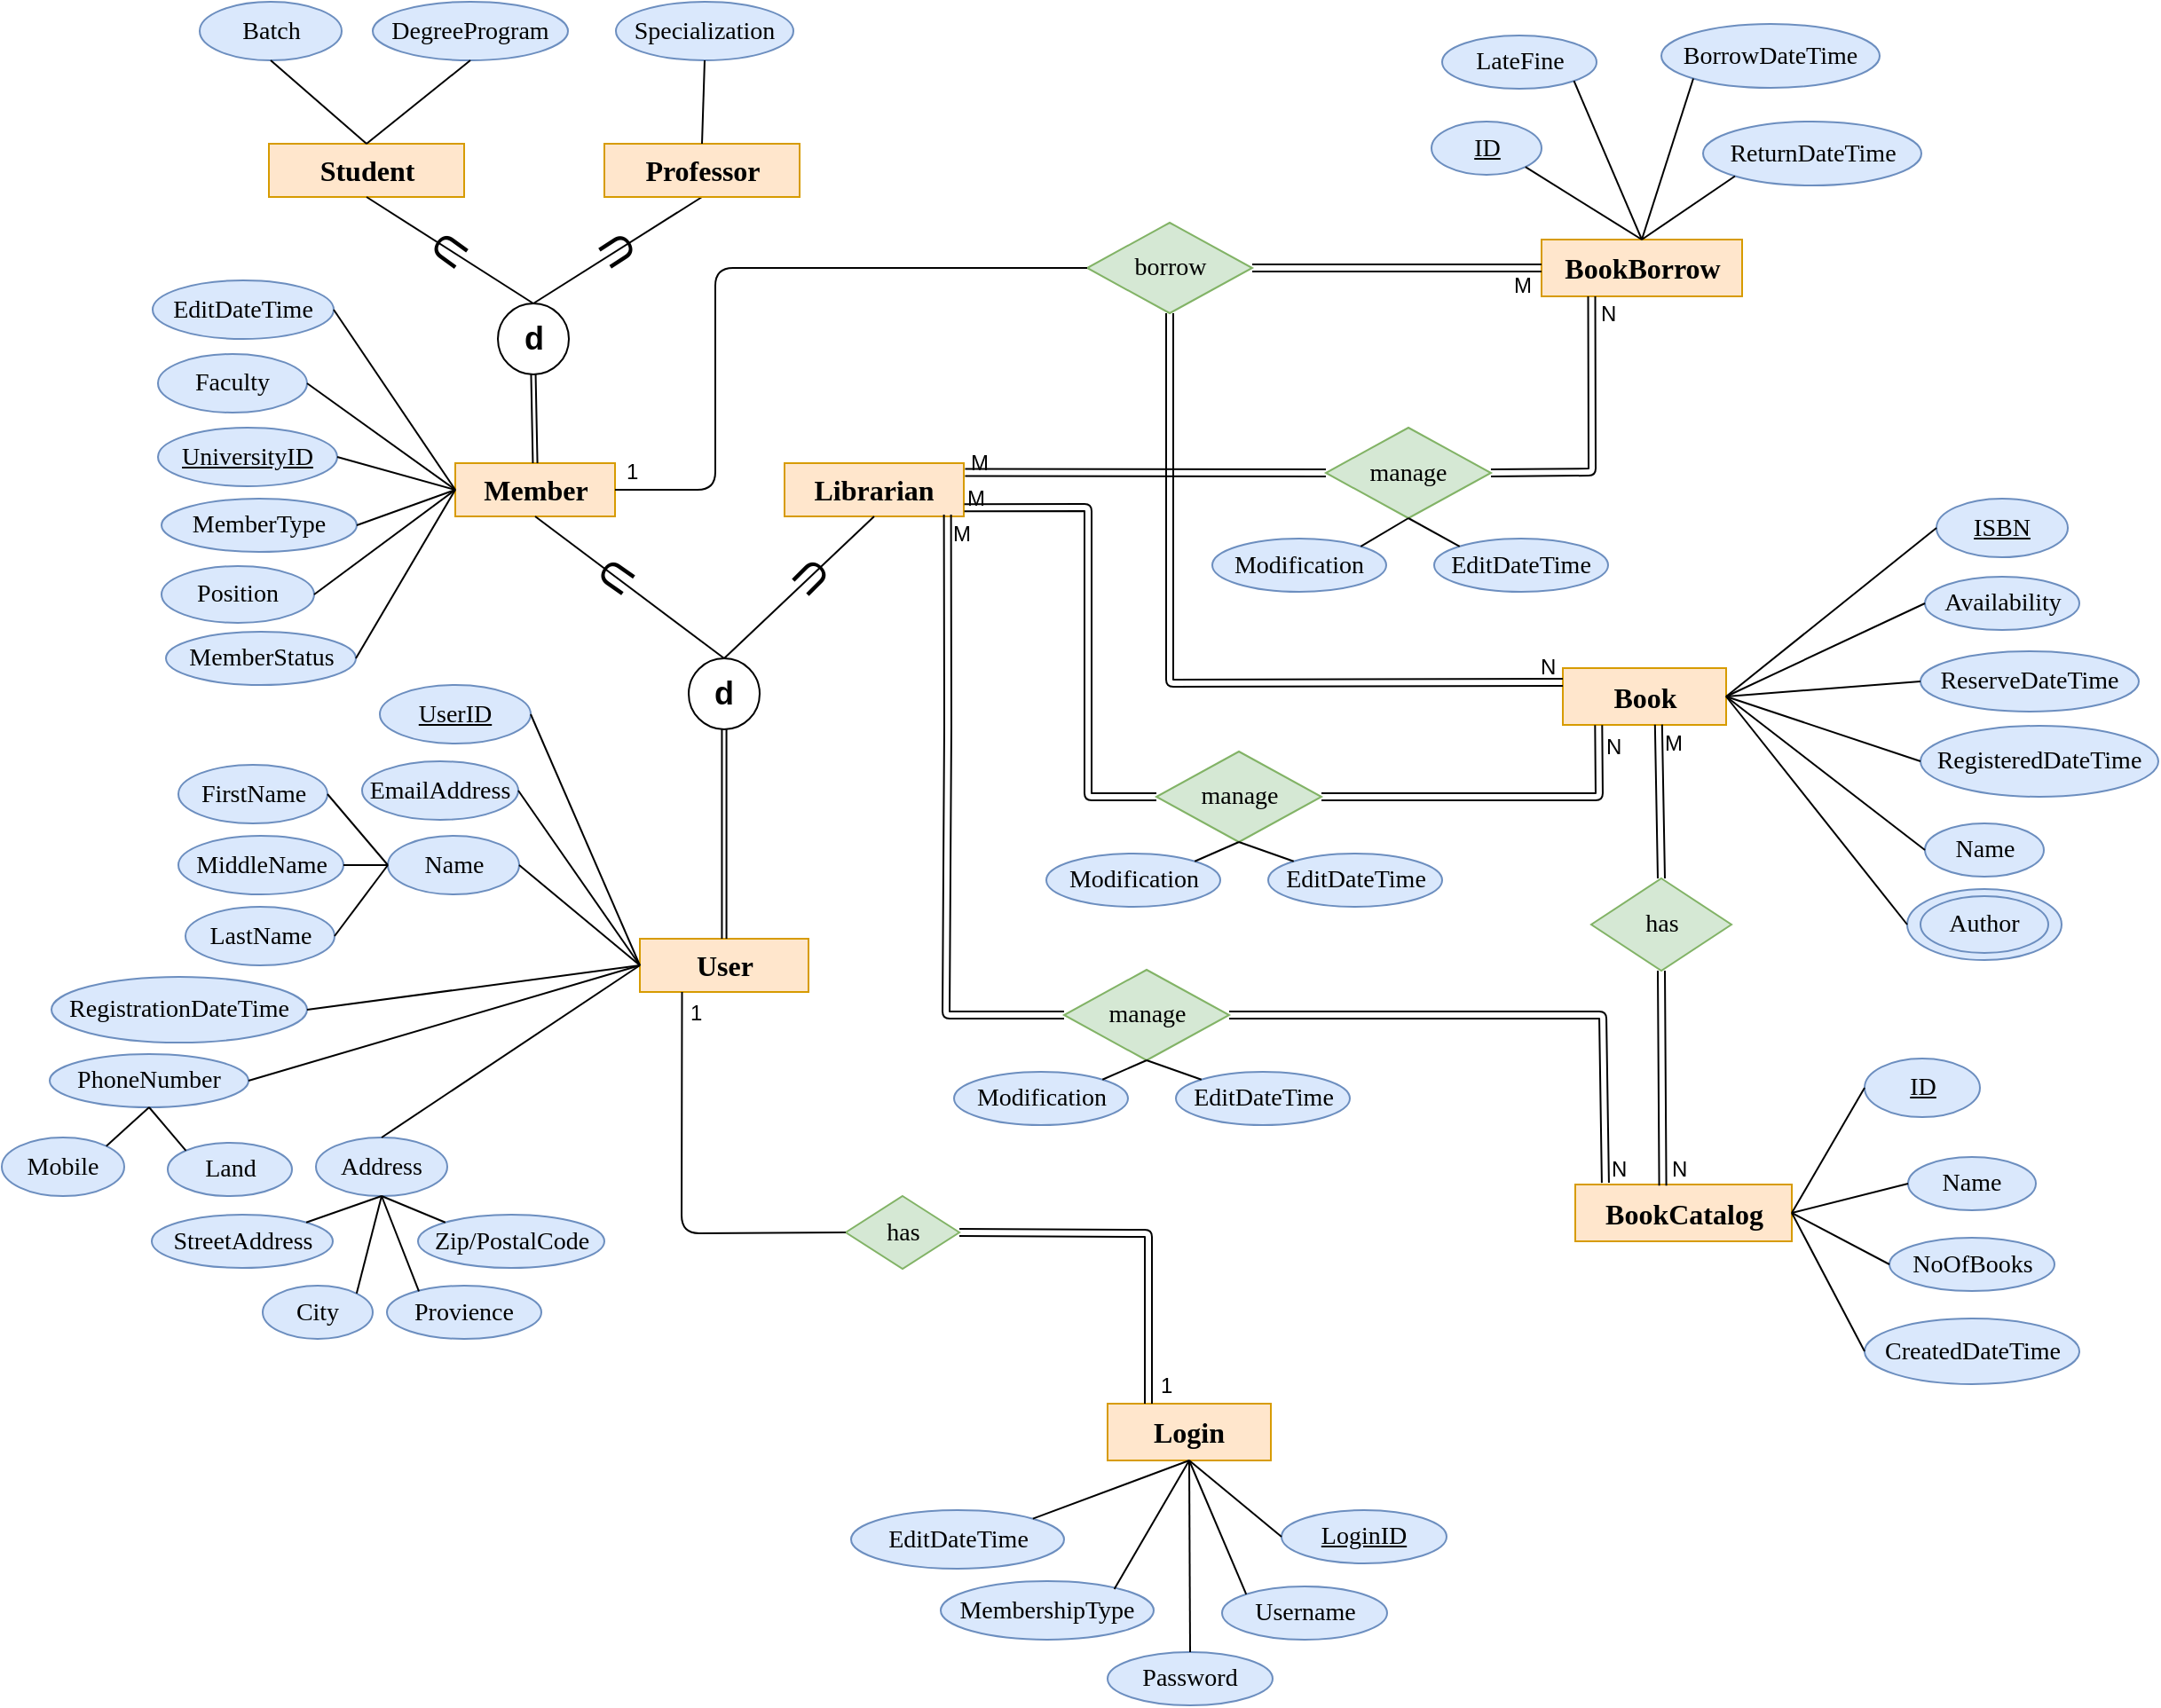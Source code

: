 <mxfile version="12.2.2" type="device" pages="1"><diagram id="SJPYlTRgL_fRr1sSaaFf" name="Page-1"><mxGraphModel dx="398" dy="2265" grid="1" gridSize="10" guides="1" tooltips="1" connect="1" arrows="1" fold="1" page="1" pageScale="1" pageWidth="1250" pageHeight="1000" math="0" shadow="0"><root><mxCell id="0"/><mxCell id="1" parent="0"/><mxCell id="K8AXqXCCNURyoByVqQwk-1" value="User" style="rounded=0;whiteSpace=wrap;html=1;fontFamily=Times New Roman;fontSize=16;fillColor=#ffe6cc;strokeColor=#d79b00;fontStyle=1" parent="1" vertex="1"><mxGeometry x="376.5" y="-1452" width="95" height="30" as="geometry"/></mxCell><mxCell id="K8AXqXCCNURyoByVqQwk-73" value="Student" style="rounded=0;whiteSpace=wrap;html=1;fontFamily=Times New Roman;fontSize=16;fillColor=#ffe6cc;strokeColor=#d79b00;fontStyle=1" parent="1" vertex="1"><mxGeometry x="167.5" y="-1900" width="110" height="30" as="geometry"/></mxCell><mxCell id="K8AXqXCCNURyoByVqQwk-75" value="&lt;b&gt;&lt;font style=&quot;font-size: 18px&quot;&gt;d&lt;/font&gt;&lt;/b&gt;" style="ellipse;whiteSpace=wrap;html=1;aspect=fixed;" parent="1" vertex="1"><mxGeometry x="404" y="-1610" width="40" height="40" as="geometry"/></mxCell><mxCell id="K8AXqXCCNURyoByVqQwk-76" value="" style="shape=link;html=1;exitX=0.5;exitY=0;exitDx=0;exitDy=0;entryX=0.5;entryY=1;entryDx=0;entryDy=0;width=2.558;" parent="1" source="K8AXqXCCNURyoByVqQwk-1" target="K8AXqXCCNURyoByVqQwk-75" edge="1"><mxGeometry width="50" height="50" relative="1" as="geometry"><mxPoint x="414.5" y="-1497.5" as="sourcePoint"/><mxPoint x="675.5" y="-1659.5" as="targetPoint"/></mxGeometry></mxCell><mxCell id="K8AXqXCCNURyoByVqQwk-77" value="" style="endArrow=none;html=1;exitX=0.5;exitY=0;exitDx=0;exitDy=0;entryX=0.5;entryY=1;entryDx=0;entryDy=0;" parent="1" source="9V0ZGTmHOOBLSpqEcaeH-15" target="9V0ZGTmHOOBLSpqEcaeH-3" edge="1"><mxGeometry width="50" height="50" relative="1" as="geometry"><mxPoint x="555.5" y="-1609.5" as="sourcePoint"/><mxPoint x="504.5" y="-1682.5" as="targetPoint"/></mxGeometry></mxCell><mxCell id="K8AXqXCCNURyoByVqQwk-78" value="" style="endArrow=none;html=1;exitX=0.5;exitY=0;exitDx=0;exitDy=0;entryX=0.5;entryY=1;entryDx=0;entryDy=0;" parent="1" source="9V0ZGTmHOOBLSpqEcaeH-15" target="K8AXqXCCNURyoByVqQwk-73" edge="1"><mxGeometry width="50" height="50" relative="1" as="geometry"><mxPoint x="395.5" y="-1619.5" as="sourcePoint"/><mxPoint x="445.5" y="-1669.5" as="targetPoint"/></mxGeometry></mxCell><mxCell id="K8AXqXCCNURyoByVqQwk-79" value="&lt;font style=&quot;font-size: 24px&quot;&gt;U&lt;/font&gt;" style="text;html=1;strokeColor=none;fillColor=none;align=center;verticalAlign=middle;whiteSpace=wrap;rounded=0;rotation=-123;" parent="1" vertex="1"><mxGeometry x="344" y="-1850" width="40" height="20" as="geometry"/></mxCell><mxCell id="9V0ZGTmHOOBLSpqEcaeH-3" value="Professor" style="rounded=0;whiteSpace=wrap;html=1;fontFamily=Times New Roman;fontSize=16;fillColor=#ffe6cc;strokeColor=#d79b00;fontStyle=1" parent="1" vertex="1"><mxGeometry x="356.5" y="-1900" width="110" height="30" as="geometry"/></mxCell><mxCell id="9V0ZGTmHOOBLSpqEcaeH-4" value="Librarian" style="rounded=0;whiteSpace=wrap;html=1;fontFamily=Times New Roman;fontSize=16;fillColor=#ffe6cc;strokeColor=#d79b00;fontStyle=1" parent="1" vertex="1"><mxGeometry x="458" y="-1720" width="101" height="30" as="geometry"/></mxCell><mxCell id="9V0ZGTmHOOBLSpqEcaeH-7" value="" style="endArrow=none;html=1;entryX=0.5;entryY=1;entryDx=0;entryDy=0;exitX=0.5;exitY=0;exitDx=0;exitDy=0;" parent="1" source="K8AXqXCCNURyoByVqQwk-75" target="9V0ZGTmHOOBLSpqEcaeH-4" edge="1"><mxGeometry width="50" height="50" relative="1" as="geometry"><mxPoint x="439" y="-1610" as="sourcePoint"/><mxPoint x="434.0" y="-1690" as="targetPoint"/></mxGeometry></mxCell><mxCell id="9V0ZGTmHOOBLSpqEcaeH-8" value="&lt;font style=&quot;font-size: 24px&quot;&gt;U&lt;/font&gt;" style="text;html=1;strokeColor=none;fillColor=none;align=center;verticalAlign=middle;whiteSpace=wrap;rounded=0;rotation=-135;direction=south;" parent="1" vertex="1"><mxGeometry x="463" y="-1676" width="20" height="40" as="geometry"/></mxCell><mxCell id="9V0ZGTmHOOBLSpqEcaeH-9" value="Batch" style="ellipse;whiteSpace=wrap;html=1;fontFamily=Times New Roman;fontSize=14;fillColor=#dae8fc;strokeColor=#6c8ebf;" parent="1" vertex="1"><mxGeometry x="128.5" y="-1980" width="80" height="33" as="geometry"/></mxCell><mxCell id="9V0ZGTmHOOBLSpqEcaeH-10" value="DegreeProgram" style="ellipse;whiteSpace=wrap;html=1;fontFamily=Times New Roman;fontSize=14;fillColor=#dae8fc;strokeColor=#6c8ebf;" parent="1" vertex="1"><mxGeometry x="226" y="-1980" width="110" height="33" as="geometry"/></mxCell><mxCell id="9V0ZGTmHOOBLSpqEcaeH-11" value="Specialization" style="ellipse;whiteSpace=wrap;html=1;fontFamily=Times New Roman;fontSize=14;fillColor=#dae8fc;strokeColor=#6c8ebf;" parent="1" vertex="1"><mxGeometry x="363" y="-1980" width="100" height="33" as="geometry"/></mxCell><mxCell id="9V0ZGTmHOOBLSpqEcaeH-12" value="Member" style="rounded=0;whiteSpace=wrap;html=1;fontFamily=Times New Roman;fontSize=16;fillColor=#ffe6cc;strokeColor=#d79b00;fontStyle=1" parent="1" vertex="1"><mxGeometry x="272.5" y="-1720" width="90" height="30" as="geometry"/></mxCell><mxCell id="9V0ZGTmHOOBLSpqEcaeH-13" value="" style="endArrow=none;html=1;exitX=0.5;exitY=0;exitDx=0;exitDy=0;entryX=0.5;entryY=1;entryDx=0;entryDy=0;" parent="1" source="K8AXqXCCNURyoByVqQwk-75" target="9V0ZGTmHOOBLSpqEcaeH-12" edge="1"><mxGeometry width="50" height="50" relative="1" as="geometry"><mxPoint x="199.5" y="-1650" as="sourcePoint"/><mxPoint x="434" y="-1690" as="targetPoint"/></mxGeometry></mxCell><mxCell id="K8AXqXCCNURyoByVqQwk-80" value="&lt;font style=&quot;font-size: 24px&quot;&gt;U&lt;/font&gt;" style="text;html=1;strokeColor=none;fillColor=none;align=center;verticalAlign=middle;whiteSpace=wrap;rounded=0;rotation=125;" parent="1" vertex="1"><mxGeometry x="343" y="-1666" width="40" height="20" as="geometry"/></mxCell><mxCell id="9V0ZGTmHOOBLSpqEcaeH-15" value="&lt;b&gt;&lt;font style=&quot;font-size: 18px&quot;&gt;d&lt;/font&gt;&lt;/b&gt;" style="ellipse;whiteSpace=wrap;html=1;aspect=fixed;" parent="1" vertex="1"><mxGeometry x="296.5" y="-1810" width="40" height="40" as="geometry"/></mxCell><mxCell id="9V0ZGTmHOOBLSpqEcaeH-16" value="" style="shape=link;html=1;exitX=0.5;exitY=0;exitDx=0;exitDy=0;entryX=0.5;entryY=1;entryDx=0;entryDy=0;width=2.558;" parent="1" source="9V0ZGTmHOOBLSpqEcaeH-12" target="9V0ZGTmHOOBLSpqEcaeH-15" edge="1"><mxGeometry width="50" height="50" relative="1" as="geometry"><mxPoint x="179" y="-1613.5" as="sourcePoint"/><mxPoint x="430.5" y="-1775.5" as="targetPoint"/></mxGeometry></mxCell><mxCell id="9V0ZGTmHOOBLSpqEcaeH-18" value="&lt;font style=&quot;font-size: 24px&quot;&gt;U&lt;/font&gt;" style="text;html=1;strokeColor=none;fillColor=none;align=center;verticalAlign=middle;whiteSpace=wrap;rounded=0;rotation=126;" parent="1" vertex="1"><mxGeometry x="249" y="-1850" width="40" height="20" as="geometry"/></mxCell><mxCell id="9V0ZGTmHOOBLSpqEcaeH-19" value="Faculty" style="ellipse;whiteSpace=wrap;html=1;fontFamily=Times New Roman;fontSize=14;fillColor=#dae8fc;strokeColor=#6c8ebf;" parent="1" vertex="1"><mxGeometry x="105" y="-1781.5" width="84" height="33" as="geometry"/></mxCell><mxCell id="9V0ZGTmHOOBLSpqEcaeH-20" value="" style="endArrow=none;html=1;exitX=0;exitY=0.5;exitDx=0;exitDy=0;entryX=1;entryY=0.5;entryDx=0;entryDy=0;" parent="1" source="9V0ZGTmHOOBLSpqEcaeH-12" target="9V0ZGTmHOOBLSpqEcaeH-19" edge="1"><mxGeometry width="50" height="50" relative="1" as="geometry"><mxPoint x="434" y="-1600" as="sourcePoint"/><mxPoint x="326.5" y="-1670" as="targetPoint"/></mxGeometry></mxCell><mxCell id="9V0ZGTmHOOBLSpqEcaeH-22" value="&lt;u&gt;UniversityID&lt;/u&gt;" style="ellipse;whiteSpace=wrap;html=1;fontFamily=Times New Roman;fontSize=14;fillColor=#dae8fc;strokeColor=#6c8ebf;" parent="1" vertex="1"><mxGeometry x="105" y="-1740" width="101" height="33" as="geometry"/></mxCell><mxCell id="9V0ZGTmHOOBLSpqEcaeH-23" value="" style="endArrow=none;html=1;exitX=0;exitY=0.5;exitDx=0;exitDy=0;entryX=1;entryY=0.5;entryDx=0;entryDy=0;" parent="1" source="9V0ZGTmHOOBLSpqEcaeH-12" target="9V0ZGTmHOOBLSpqEcaeH-22" edge="1"><mxGeometry width="50" height="50" relative="1" as="geometry"><mxPoint x="277.0" y="-1690" as="sourcePoint"/><mxPoint x="252.0" y="-1726.5" as="targetPoint"/></mxGeometry></mxCell><mxCell id="9V0ZGTmHOOBLSpqEcaeH-24" value="Name" style="ellipse;whiteSpace=wrap;html=1;fontFamily=Times New Roman;fontSize=14;fillColor=#dae8fc;strokeColor=#6c8ebf;" parent="1" vertex="1"><mxGeometry x="234.5" y="-1510" width="74" height="33" as="geometry"/></mxCell><mxCell id="9V0ZGTmHOOBLSpqEcaeH-25" value="FirstName" style="ellipse;whiteSpace=wrap;html=1;fontFamily=Times New Roman;fontSize=14;fillColor=#dae8fc;strokeColor=#6c8ebf;" parent="1" vertex="1"><mxGeometry x="116.5" y="-1550" width="84" height="33" as="geometry"/></mxCell><mxCell id="9V0ZGTmHOOBLSpqEcaeH-26" value="MiddleName" style="ellipse;whiteSpace=wrap;html=1;fontFamily=Times New Roman;fontSize=14;fillColor=#dae8fc;strokeColor=#6c8ebf;" parent="1" vertex="1"><mxGeometry x="116.5" y="-1510" width="93" height="33" as="geometry"/></mxCell><mxCell id="9V0ZGTmHOOBLSpqEcaeH-27" value="LastName" style="ellipse;whiteSpace=wrap;html=1;fontFamily=Times New Roman;fontSize=14;fillColor=#dae8fc;strokeColor=#6c8ebf;" parent="1" vertex="1"><mxGeometry x="120.5" y="-1470" width="84" height="33" as="geometry"/></mxCell><mxCell id="9V0ZGTmHOOBLSpqEcaeH-28" value="MemberStatus" style="ellipse;whiteSpace=wrap;html=1;fontFamily=Times New Roman;fontSize=14;fillColor=#dae8fc;strokeColor=#6c8ebf;" parent="1" vertex="1"><mxGeometry x="109.5" y="-1625" width="107" height="30" as="geometry"/></mxCell><mxCell id="9V0ZGTmHOOBLSpqEcaeH-29" value="Address" style="ellipse;whiteSpace=wrap;html=1;fontFamily=Times New Roman;fontSize=14;fillColor=#dae8fc;strokeColor=#6c8ebf;" parent="1" vertex="1"><mxGeometry x="194" y="-1340" width="74" height="33" as="geometry"/></mxCell><mxCell id="9V0ZGTmHOOBLSpqEcaeH-32" value="StreetAddress" style="ellipse;whiteSpace=wrap;html=1;fontFamily=Times New Roman;fontSize=14;fillColor=#dae8fc;strokeColor=#6c8ebf;" parent="1" vertex="1"><mxGeometry x="101.5" y="-1296.5" width="102" height="30" as="geometry"/></mxCell><mxCell id="9V0ZGTmHOOBLSpqEcaeH-33" value="City" style="ellipse;whiteSpace=wrap;html=1;fontFamily=Times New Roman;fontSize=14;fillColor=#dae8fc;strokeColor=#6c8ebf;" parent="1" vertex="1"><mxGeometry x="164" y="-1256.5" width="62" height="30" as="geometry"/></mxCell><mxCell id="9V0ZGTmHOOBLSpqEcaeH-34" value="Provience" style="ellipse;whiteSpace=wrap;html=1;fontFamily=Times New Roman;fontSize=14;fillColor=#dae8fc;strokeColor=#6c8ebf;" parent="1" vertex="1"><mxGeometry x="234" y="-1256.5" width="87" height="30" as="geometry"/></mxCell><mxCell id="9V0ZGTmHOOBLSpqEcaeH-35" value="Zip/PostalCode" style="ellipse;whiteSpace=wrap;html=1;fontFamily=Times New Roman;fontSize=14;fillColor=#dae8fc;strokeColor=#6c8ebf;" parent="1" vertex="1"><mxGeometry x="251.5" y="-1296.5" width="105" height="30" as="geometry"/></mxCell><mxCell id="9V0ZGTmHOOBLSpqEcaeH-36" value="" style="endArrow=none;html=1;exitX=0.207;exitY=0.108;exitDx=0;exitDy=0;entryX=0.5;entryY=1;entryDx=0;entryDy=0;exitPerimeter=0;" parent="1" source="9V0ZGTmHOOBLSpqEcaeH-34" target="9V0ZGTmHOOBLSpqEcaeH-29" edge="1"><mxGeometry width="50" height="50" relative="1" as="geometry"><mxPoint x="199" y="-1516.5" as="sourcePoint"/><mxPoint x="91.5" y="-1586.5" as="targetPoint"/></mxGeometry></mxCell><mxCell id="9V0ZGTmHOOBLSpqEcaeH-37" value="" style="endArrow=none;html=1;exitX=0;exitY=0;exitDx=0;exitDy=0;entryX=0.5;entryY=1;entryDx=0;entryDy=0;" parent="1" source="9V0ZGTmHOOBLSpqEcaeH-35" target="9V0ZGTmHOOBLSpqEcaeH-29" edge="1"><mxGeometry width="50" height="50" relative="1" as="geometry"><mxPoint x="267.009" y="-1233.26" as="sourcePoint"/><mxPoint x="241" y="-1297.0" as="targetPoint"/></mxGeometry></mxCell><mxCell id="9V0ZGTmHOOBLSpqEcaeH-38" value="" style="endArrow=none;html=1;exitX=1;exitY=0;exitDx=0;exitDy=0;entryX=0.5;entryY=1;entryDx=0;entryDy=0;" parent="1" source="9V0ZGTmHOOBLSpqEcaeH-33" target="9V0ZGTmHOOBLSpqEcaeH-29" edge="1"><mxGeometry width="50" height="50" relative="1" as="geometry"><mxPoint x="292.761" y="-1271.928" as="sourcePoint"/><mxPoint x="241" y="-1297.0" as="targetPoint"/></mxGeometry></mxCell><mxCell id="9V0ZGTmHOOBLSpqEcaeH-39" value="" style="endArrow=none;html=1;exitX=1;exitY=0;exitDx=0;exitDy=0;entryX=0.5;entryY=1;entryDx=0;entryDy=0;" parent="1" source="9V0ZGTmHOOBLSpqEcaeH-32" target="9V0ZGTmHOOBLSpqEcaeH-29" edge="1"><mxGeometry width="50" height="50" relative="1" as="geometry"><mxPoint x="227.07" y="-1232.034" as="sourcePoint"/><mxPoint x="241" y="-1297.0" as="targetPoint"/></mxGeometry></mxCell><mxCell id="9V0ZGTmHOOBLSpqEcaeH-40" value="" style="endArrow=none;html=1;exitX=1;exitY=0.5;exitDx=0;exitDy=0;entryX=0;entryY=0.5;entryDx=0;entryDy=0;" parent="1" source="9V0ZGTmHOOBLSpqEcaeH-25" target="9V0ZGTmHOOBLSpqEcaeH-24" edge="1"><mxGeometry width="50" height="50" relative="1" as="geometry"><mxPoint x="388.46" y="-1375.488" as="sourcePoint"/><mxPoint x="436" y="-1400.5" as="targetPoint"/></mxGeometry></mxCell><mxCell id="9V0ZGTmHOOBLSpqEcaeH-41" value="" style="endArrow=none;html=1;exitX=1;exitY=0.5;exitDx=0;exitDy=0;entryX=0;entryY=0.5;entryDx=0;entryDy=0;" parent="1" source="9V0ZGTmHOOBLSpqEcaeH-26" target="9V0ZGTmHOOBLSpqEcaeH-24" edge="1"><mxGeometry width="50" height="50" relative="1" as="geometry"><mxPoint x="210.5" y="-1536.5" as="sourcePoint"/><mxPoint x="245.0" y="-1513.5" as="targetPoint"/></mxGeometry></mxCell><mxCell id="9V0ZGTmHOOBLSpqEcaeH-42" value="" style="endArrow=none;html=1;exitX=1;exitY=0.5;exitDx=0;exitDy=0;entryX=0;entryY=0.5;entryDx=0;entryDy=0;" parent="1" source="9V0ZGTmHOOBLSpqEcaeH-27" target="9V0ZGTmHOOBLSpqEcaeH-24" edge="1"><mxGeometry width="50" height="50" relative="1" as="geometry"><mxPoint x="219.5" y="-1483.5" as="sourcePoint"/><mxPoint x="245.0" y="-1513.5" as="targetPoint"/></mxGeometry></mxCell><mxCell id="9V0ZGTmHOOBLSpqEcaeH-43" value="EmailAddress" style="ellipse;whiteSpace=wrap;html=1;fontFamily=Times New Roman;fontSize=14;fillColor=#dae8fc;strokeColor=#6c8ebf;" parent="1" vertex="1"><mxGeometry x="220" y="-1552" width="88" height="33" as="geometry"/></mxCell><mxCell id="9V0ZGTmHOOBLSpqEcaeH-44" value="EditDateTime" style="ellipse;whiteSpace=wrap;html=1;fontFamily=Times New Roman;fontSize=14;fillColor=#dae8fc;strokeColor=#6c8ebf;" parent="1" vertex="1"><mxGeometry x="102" y="-1823" width="102" height="33" as="geometry"/></mxCell><mxCell id="9V0ZGTmHOOBLSpqEcaeH-45" value="MemberType" style="ellipse;whiteSpace=wrap;html=1;fontFamily=Times New Roman;fontSize=14;fillColor=#dae8fc;strokeColor=#6c8ebf;" parent="1" vertex="1"><mxGeometry x="107" y="-1700" width="110" height="30" as="geometry"/></mxCell><mxCell id="9V0ZGTmHOOBLSpqEcaeH-46" value="PhoneNumber" style="ellipse;whiteSpace=wrap;html=1;fontFamily=Times New Roman;fontSize=14;fillColor=#dae8fc;strokeColor=#6c8ebf;" parent="1" vertex="1"><mxGeometry x="44" y="-1387" width="112" height="30" as="geometry"/></mxCell><mxCell id="9V0ZGTmHOOBLSpqEcaeH-47" value="Mobile" style="ellipse;whiteSpace=wrap;html=1;fontFamily=Times New Roman;fontSize=14;fillColor=#dae8fc;strokeColor=#6c8ebf;" parent="1" vertex="1"><mxGeometry x="17" y="-1340" width="69" height="33" as="geometry"/></mxCell><mxCell id="9V0ZGTmHOOBLSpqEcaeH-48" value="Land" style="ellipse;whiteSpace=wrap;html=1;fontFamily=Times New Roman;fontSize=14;fillColor=#dae8fc;strokeColor=#6c8ebf;" parent="1" vertex="1"><mxGeometry x="110.5" y="-1337" width="70" height="30" as="geometry"/></mxCell><mxCell id="9V0ZGTmHOOBLSpqEcaeH-49" value="" style="endArrow=none;html=1;exitX=1;exitY=0;exitDx=0;exitDy=0;entryX=0.5;entryY=1;entryDx=0;entryDy=0;" parent="1" source="9V0ZGTmHOOBLSpqEcaeH-47" target="9V0ZGTmHOOBLSpqEcaeH-46" edge="1"><mxGeometry width="50" height="50" relative="1" as="geometry"><mxPoint x="127.5" y="-1570.5" as="sourcePoint"/><mxPoint x="161.5" y="-1530.5" as="targetPoint"/></mxGeometry></mxCell><mxCell id="9V0ZGTmHOOBLSpqEcaeH-50" value="" style="endArrow=none;html=1;exitX=0;exitY=0;exitDx=0;exitDy=0;entryX=0.5;entryY=1;entryDx=0;entryDy=0;" parent="1" source="9V0ZGTmHOOBLSpqEcaeH-48" target="9V0ZGTmHOOBLSpqEcaeH-46" edge="1"><mxGeometry width="50" height="50" relative="1" as="geometry"><mxPoint x="85.517" y="-1315.007" as="sourcePoint"/><mxPoint x="110.0" y="-1347" as="targetPoint"/></mxGeometry></mxCell><mxCell id="9V0ZGTmHOOBLSpqEcaeH-51" value="RegistrationDateTime" style="ellipse;whiteSpace=wrap;html=1;fontFamily=Times New Roman;fontSize=14;fillColor=#dae8fc;strokeColor=#6c8ebf;" parent="1" vertex="1"><mxGeometry x="45" y="-1430.5" width="144" height="37" as="geometry"/></mxCell><mxCell id="9V0ZGTmHOOBLSpqEcaeH-52" value="Position" style="ellipse;whiteSpace=wrap;html=1;fontFamily=Times New Roman;fontSize=14;fillColor=#dae8fc;strokeColor=#6c8ebf;" parent="1" vertex="1"><mxGeometry x="107" y="-1662" width="86" height="32" as="geometry"/></mxCell><mxCell id="9V0ZGTmHOOBLSpqEcaeH-55" value="&lt;u&gt;UserID&lt;/u&gt;" style="ellipse;whiteSpace=wrap;html=1;fontFamily=Times New Roman;fontSize=14;fillColor=#dae8fc;strokeColor=#6c8ebf;" parent="1" vertex="1"><mxGeometry x="230" y="-1595" width="85" height="33" as="geometry"/></mxCell><mxCell id="9V0ZGTmHOOBLSpqEcaeH-56" value="" style="endArrow=none;html=1;exitX=0;exitY=0.5;exitDx=0;exitDy=0;entryX=1;entryY=0.5;entryDx=0;entryDy=0;" parent="1" source="K8AXqXCCNURyoByVqQwk-1" target="9V0ZGTmHOOBLSpqEcaeH-55" edge="1"><mxGeometry width="50" height="50" relative="1" as="geometry"><mxPoint x="277.0" y="-1690" as="sourcePoint"/><mxPoint x="259.0" y="-1660.0" as="targetPoint"/></mxGeometry></mxCell><mxCell id="9V0ZGTmHOOBLSpqEcaeH-57" value="" style="endArrow=none;html=1;entryX=1;entryY=0.5;entryDx=0;entryDy=0;exitX=0;exitY=0.5;exitDx=0;exitDy=0;" parent="1" source="9V0ZGTmHOOBLSpqEcaeH-12" target="9V0ZGTmHOOBLSpqEcaeH-44" edge="1"><mxGeometry width="50" height="50" relative="1" as="geometry"><mxPoint x="259" y="-1690" as="sourcePoint"/><mxPoint x="199.0" y="-1755.0" as="targetPoint"/></mxGeometry></mxCell><mxCell id="9V0ZGTmHOOBLSpqEcaeH-58" value="" style="endArrow=none;html=1;entryX=1;entryY=0.5;entryDx=0;entryDy=0;exitX=0;exitY=0.5;exitDx=0;exitDy=0;" parent="1" source="9V0ZGTmHOOBLSpqEcaeH-12" target="9V0ZGTmHOOBLSpqEcaeH-45" edge="1"><mxGeometry width="50" height="50" relative="1" as="geometry"><mxPoint x="277.0" y="-1690" as="sourcePoint"/><mxPoint x="214.0" y="-1796.5" as="targetPoint"/></mxGeometry></mxCell><mxCell id="9V0ZGTmHOOBLSpqEcaeH-59" value="" style="endArrow=none;html=1;entryX=1;entryY=0.5;entryDx=0;entryDy=0;exitX=0;exitY=0.5;exitDx=0;exitDy=0;" parent="1" source="9V0ZGTmHOOBLSpqEcaeH-12" target="9V0ZGTmHOOBLSpqEcaeH-52" edge="1"><mxGeometry width="50" height="50" relative="1" as="geometry"><mxPoint x="277.0" y="-1690" as="sourcePoint"/><mxPoint x="227.0" y="-1675" as="targetPoint"/></mxGeometry></mxCell><mxCell id="9V0ZGTmHOOBLSpqEcaeH-60" value="" style="endArrow=none;html=1;entryX=1;entryY=0.5;entryDx=0;entryDy=0;exitX=0;exitY=0.5;exitDx=0;exitDy=0;" parent="1" source="9V0ZGTmHOOBLSpqEcaeH-12" target="9V0ZGTmHOOBLSpqEcaeH-28" edge="1"><mxGeometry width="50" height="50" relative="1" as="geometry"><mxPoint x="277.0" y="-1690" as="sourcePoint"/><mxPoint x="203.0" y="-1636.0" as="targetPoint"/></mxGeometry></mxCell><mxCell id="9V0ZGTmHOOBLSpqEcaeH-61" value="" style="endArrow=none;html=1;exitX=0;exitY=0.5;exitDx=0;exitDy=0;entryX=1;entryY=0.5;entryDx=0;entryDy=0;" parent="1" source="K8AXqXCCNURyoByVqQwk-1" target="9V0ZGTmHOOBLSpqEcaeH-43" edge="1"><mxGeometry width="50" height="50" relative="1" as="geometry"><mxPoint x="384" y="-1420.5" as="sourcePoint"/><mxPoint x="325.0" y="-1568.5" as="targetPoint"/><Array as="points"/></mxGeometry></mxCell><mxCell id="9V0ZGTmHOOBLSpqEcaeH-62" value="" style="endArrow=none;html=1;entryX=1;entryY=0.5;entryDx=0;entryDy=0;exitX=0;exitY=0.5;exitDx=0;exitDy=0;" parent="1" source="K8AXqXCCNURyoByVqQwk-1" target="9V0ZGTmHOOBLSpqEcaeH-24" edge="1"><mxGeometry width="50" height="50" relative="1" as="geometry"><mxPoint x="339" y="-1410" as="sourcePoint"/><mxPoint x="335.0" y="-1558.5" as="targetPoint"/></mxGeometry></mxCell><mxCell id="9V0ZGTmHOOBLSpqEcaeH-63" value="" style="endArrow=none;html=1;entryX=1;entryY=0.5;entryDx=0;entryDy=0;exitX=0;exitY=0.5;exitDx=0;exitDy=0;" parent="1" source="K8AXqXCCNURyoByVqQwk-1" target="9V0ZGTmHOOBLSpqEcaeH-46" edge="1"><mxGeometry width="50" height="50" relative="1" as="geometry"><mxPoint x="374" y="-1410.5" as="sourcePoint"/><mxPoint x="318.5" y="-1463.5" as="targetPoint"/></mxGeometry></mxCell><mxCell id="9V0ZGTmHOOBLSpqEcaeH-64" value="" style="endArrow=none;html=1;entryX=0.5;entryY=0;entryDx=0;entryDy=0;exitX=0;exitY=0.5;exitDx=0;exitDy=0;" parent="1" source="K8AXqXCCNURyoByVqQwk-1" target="9V0ZGTmHOOBLSpqEcaeH-29" edge="1"><mxGeometry width="50" height="50" relative="1" as="geometry"><mxPoint x="374" y="-1410.5" as="sourcePoint"/><mxPoint x="149.5" y="-1385.5" as="targetPoint"/></mxGeometry></mxCell><mxCell id="9V0ZGTmHOOBLSpqEcaeH-65" value="" style="endArrow=none;html=1;entryX=1;entryY=0.5;entryDx=0;entryDy=0;exitX=0;exitY=0.5;exitDx=0;exitDy=0;" parent="1" source="K8AXqXCCNURyoByVqQwk-1" target="9V0ZGTmHOOBLSpqEcaeH-51" edge="1"><mxGeometry width="50" height="50" relative="1" as="geometry"><mxPoint x="384" y="-1420.5" as="sourcePoint"/><mxPoint x="166.0" y="-1362" as="targetPoint"/></mxGeometry></mxCell><mxCell id="9V0ZGTmHOOBLSpqEcaeH-66" value="" style="endArrow=none;html=1;exitX=0.5;exitY=0;exitDx=0;exitDy=0;entryX=0.5;entryY=1;entryDx=0;entryDy=0;" parent="1" source="K8AXqXCCNURyoByVqQwk-73" target="9V0ZGTmHOOBLSpqEcaeH-10" edge="1"><mxGeometry width="50" height="50" relative="1" as="geometry"><mxPoint x="326.5" y="-1800" as="sourcePoint"/><mxPoint x="233.5" y="-1860" as="targetPoint"/></mxGeometry></mxCell><mxCell id="9V0ZGTmHOOBLSpqEcaeH-67" value="" style="endArrow=none;html=1;exitX=0.5;exitY=0;exitDx=0;exitDy=0;entryX=0.5;entryY=1;entryDx=0;entryDy=0;" parent="1" source="K8AXqXCCNURyoByVqQwk-73" target="9V0ZGTmHOOBLSpqEcaeH-9" edge="1"><mxGeometry width="50" height="50" relative="1" as="geometry"><mxPoint x="233.5" y="-1900" as="sourcePoint"/><mxPoint x="291" y="-1937" as="targetPoint"/></mxGeometry></mxCell><mxCell id="9V0ZGTmHOOBLSpqEcaeH-68" value="" style="endArrow=none;html=1;exitX=0.5;exitY=0;exitDx=0;exitDy=0;entryX=0.5;entryY=1;entryDx=0;entryDy=0;" parent="1" source="9V0ZGTmHOOBLSpqEcaeH-3" target="9V0ZGTmHOOBLSpqEcaeH-11" edge="1"><mxGeometry width="50" height="50" relative="1" as="geometry"><mxPoint x="233.5" y="-1900" as="sourcePoint"/><mxPoint x="178.5" y="-1937" as="targetPoint"/></mxGeometry></mxCell><mxCell id="9V0ZGTmHOOBLSpqEcaeH-70" value="Book" style="rounded=0;whiteSpace=wrap;html=1;fontFamily=Times New Roman;fontSize=16;fillColor=#ffe6cc;strokeColor=#d79b00;fontStyle=1" parent="1" vertex="1"><mxGeometry x="896.5" y="-1604.5" width="92" height="32" as="geometry"/></mxCell><mxCell id="9V0ZGTmHOOBLSpqEcaeH-71" value="&lt;u&gt;ISBN&lt;/u&gt;" style="ellipse;whiteSpace=wrap;html=1;fontFamily=Times New Roman;fontSize=14;fillColor=#dae8fc;strokeColor=#6c8ebf;" parent="1" vertex="1"><mxGeometry x="1107" y="-1700" width="74" height="33" as="geometry"/></mxCell><mxCell id="9V0ZGTmHOOBLSpqEcaeH-73" value="Login" style="rounded=0;whiteSpace=wrap;html=1;fontFamily=Times New Roman;fontSize=16;fillColor=#ffe6cc;strokeColor=#d79b00;fontStyle=1" parent="1" vertex="1"><mxGeometry x="640" y="-1190" width="92" height="32" as="geometry"/></mxCell><mxCell id="9V0ZGTmHOOBLSpqEcaeH-74" value="Name" style="ellipse;whiteSpace=wrap;html=1;fontFamily=Times New Roman;fontSize=14;fillColor=#dae8fc;strokeColor=#6c8ebf;" parent="1" vertex="1"><mxGeometry x="1100.5" y="-1517" width="67" height="30" as="geometry"/></mxCell><mxCell id="9V0ZGTmHOOBLSpqEcaeH-75" value="ReserveDateTime" style="ellipse;whiteSpace=wrap;html=1;fontFamily=Times New Roman;fontSize=14;fillColor=#dae8fc;strokeColor=#6c8ebf;" parent="1" vertex="1"><mxGeometry x="1098" y="-1614" width="123" height="34" as="geometry"/></mxCell><mxCell id="9V0ZGTmHOOBLSpqEcaeH-76" value="Availability" style="ellipse;whiteSpace=wrap;html=1;fontFamily=Times New Roman;fontSize=14;fillColor=#dae8fc;strokeColor=#6c8ebf;" parent="1" vertex="1"><mxGeometry x="1100.5" y="-1656" width="87" height="30" as="geometry"/></mxCell><mxCell id="9V0ZGTmHOOBLSpqEcaeH-77" value="RegisteredDateTime" style="ellipse;whiteSpace=wrap;html=1;fontFamily=Times New Roman;fontSize=14;fillColor=#dae8fc;strokeColor=#6c8ebf;" parent="1" vertex="1"><mxGeometry x="1098" y="-1572" width="134" height="40" as="geometry"/></mxCell><mxCell id="9V0ZGTmHOOBLSpqEcaeH-78" value="" style="ellipse;whiteSpace=wrap;html=1;fontFamily=Times New Roman;fontSize=14;fillColor=#dae8fc;strokeColor=#6c8ebf;" parent="1" vertex="1"><mxGeometry x="1090.5" y="-1480" width="87" height="40" as="geometry"/></mxCell><mxCell id="9V0ZGTmHOOBLSpqEcaeH-79" value="Author" style="ellipse;whiteSpace=wrap;html=1;fontFamily=Times New Roman;fontSize=14;fillColor=#dae8fc;strokeColor=#6c8ebf;" parent="1" vertex="1"><mxGeometry x="1098" y="-1476" width="72" height="32" as="geometry"/></mxCell><mxCell id="9V0ZGTmHOOBLSpqEcaeH-81" value="" style="endArrow=none;html=1;exitX=1;exitY=0.5;exitDx=0;exitDy=0;entryX=0;entryY=0.5;entryDx=0;entryDy=0;" parent="1" source="9V0ZGTmHOOBLSpqEcaeH-70" target="9V0ZGTmHOOBLSpqEcaeH-75" edge="1"><mxGeometry width="50" height="50" relative="1" as="geometry"><mxPoint x="836" y="-1528" as="sourcePoint"/><mxPoint x="774.5" y="-1669.5" as="targetPoint"/></mxGeometry></mxCell><mxCell id="9V0ZGTmHOOBLSpqEcaeH-82" value="" style="endArrow=none;html=1;exitX=1;exitY=0.5;exitDx=0;exitDy=0;entryX=0;entryY=0.5;entryDx=0;entryDy=0;" parent="1" source="9V0ZGTmHOOBLSpqEcaeH-70" target="9V0ZGTmHOOBLSpqEcaeH-77" edge="1"><mxGeometry width="50" height="50" relative="1" as="geometry"><mxPoint x="952.5" y="-1594.5" as="sourcePoint"/><mxPoint x="900" y="-1720.5" as="targetPoint"/></mxGeometry></mxCell><mxCell id="9V0ZGTmHOOBLSpqEcaeH-84" value="" style="endArrow=none;html=1;exitX=1;exitY=0.5;exitDx=0;exitDy=0;entryX=0;entryY=0.5;entryDx=0;entryDy=0;" parent="1" source="9V0ZGTmHOOBLSpqEcaeH-70" target="9V0ZGTmHOOBLSpqEcaeH-74" edge="1"><mxGeometry width="50" height="50" relative="1" as="geometry"><mxPoint x="952.5" y="-1594.5" as="sourcePoint"/><mxPoint x="1033.5" y="-1717.5" as="targetPoint"/></mxGeometry></mxCell><mxCell id="9V0ZGTmHOOBLSpqEcaeH-85" value="" style="endArrow=none;html=1;exitX=1;exitY=0.5;exitDx=0;exitDy=0;entryX=0;entryY=0.5;entryDx=0;entryDy=0;" parent="1" source="9V0ZGTmHOOBLSpqEcaeH-70" target="9V0ZGTmHOOBLSpqEcaeH-78" edge="1"><mxGeometry width="50" height="50" relative="1" as="geometry"><mxPoint x="952.5" y="-1594.5" as="sourcePoint"/><mxPoint x="1052.039" y="-1676.517" as="targetPoint"/></mxGeometry></mxCell><mxCell id="9V0ZGTmHOOBLSpqEcaeH-86" value="" style="endArrow=none;html=1;exitX=1;exitY=0.5;exitDx=0;exitDy=0;entryX=0;entryY=0.5;entryDx=0;entryDy=0;" parent="1" source="9V0ZGTmHOOBLSpqEcaeH-70" target="9V0ZGTmHOOBLSpqEcaeH-71" edge="1"><mxGeometry width="50" height="50" relative="1" as="geometry"><mxPoint x="952.5" y="-1594.5" as="sourcePoint"/><mxPoint x="1042.5" y="-1636" as="targetPoint"/></mxGeometry></mxCell><mxCell id="9V0ZGTmHOOBLSpqEcaeH-87" value="" style="endArrow=none;html=1;exitX=1;exitY=0.5;exitDx=0;exitDy=0;entryX=0;entryY=0.5;entryDx=0;entryDy=0;" parent="1" source="9V0ZGTmHOOBLSpqEcaeH-70" target="9V0ZGTmHOOBLSpqEcaeH-76" edge="1"><mxGeometry width="50" height="50" relative="1" as="geometry"><mxPoint x="952.5" y="-1594.5" as="sourcePoint"/><mxPoint x="889.0" y="-1691" as="targetPoint"/></mxGeometry></mxCell><mxCell id="9V0ZGTmHOOBLSpqEcaeH-88" value="BookCatalog" style="rounded=0;whiteSpace=wrap;html=1;fontFamily=Times New Roman;fontSize=16;fillColor=#ffe6cc;strokeColor=#d79b00;fontStyle=1" parent="1" vertex="1"><mxGeometry x="903.5" y="-1313.5" width="122" height="32" as="geometry"/></mxCell><mxCell id="9V0ZGTmHOOBLSpqEcaeH-90" value="&lt;u&gt;ID&lt;/u&gt;" style="ellipse;whiteSpace=wrap;html=1;fontFamily=Times New Roman;fontSize=14;fillColor=#dae8fc;strokeColor=#6c8ebf;" parent="1" vertex="1"><mxGeometry x="1066.5" y="-1384.5" width="65" height="33" as="geometry"/></mxCell><mxCell id="9V0ZGTmHOOBLSpqEcaeH-92" value="Name" style="ellipse;whiteSpace=wrap;html=1;fontFamily=Times New Roman;fontSize=14;fillColor=#dae8fc;strokeColor=#6c8ebf;" parent="1" vertex="1"><mxGeometry x="1091" y="-1329" width="72" height="30" as="geometry"/></mxCell><mxCell id="9V0ZGTmHOOBLSpqEcaeH-93" value="NoOfBooks" style="ellipse;whiteSpace=wrap;html=1;fontFamily=Times New Roman;fontSize=14;fillColor=#dae8fc;strokeColor=#6c8ebf;" parent="1" vertex="1"><mxGeometry x="1080.5" y="-1283.5" width="93" height="30" as="geometry"/></mxCell><mxCell id="9V0ZGTmHOOBLSpqEcaeH-94" value="CreatedDateTime" style="ellipse;whiteSpace=wrap;html=1;fontFamily=Times New Roman;fontSize=14;fillColor=#dae8fc;strokeColor=#6c8ebf;" parent="1" vertex="1"><mxGeometry x="1066.5" y="-1238" width="121" height="37" as="geometry"/></mxCell><mxCell id="9V0ZGTmHOOBLSpqEcaeH-95" value="" style="endArrow=none;html=1;exitX=1;exitY=0.5;exitDx=0;exitDy=0;entryX=0;entryY=0.5;entryDx=0;entryDy=0;" parent="1" source="9V0ZGTmHOOBLSpqEcaeH-88" target="9V0ZGTmHOOBLSpqEcaeH-90" edge="1"><mxGeometry width="50" height="50" relative="1" as="geometry"><mxPoint x="773.5" y="-1658" as="sourcePoint"/><mxPoint x="854.5" y="-1781" as="targetPoint"/></mxGeometry></mxCell><mxCell id="9V0ZGTmHOOBLSpqEcaeH-96" value="" style="endArrow=none;html=1;exitX=1;exitY=0.5;exitDx=0;exitDy=0;entryX=0;entryY=0.5;entryDx=0;entryDy=0;" parent="1" source="9V0ZGTmHOOBLSpqEcaeH-88" target="9V0ZGTmHOOBLSpqEcaeH-92" edge="1"><mxGeometry width="50" height="50" relative="1" as="geometry"><mxPoint x="1035.5" y="-1287.5" as="sourcePoint"/><mxPoint x="1076.5" y="-1358.0" as="targetPoint"/></mxGeometry></mxCell><mxCell id="9V0ZGTmHOOBLSpqEcaeH-97" value="" style="endArrow=none;html=1;exitX=1;exitY=0.5;exitDx=0;exitDy=0;entryX=0;entryY=0.5;entryDx=0;entryDy=0;" parent="1" source="9V0ZGTmHOOBLSpqEcaeH-88" target="9V0ZGTmHOOBLSpqEcaeH-93" edge="1"><mxGeometry width="50" height="50" relative="1" as="geometry"><mxPoint x="1035.5" y="-1287.5" as="sourcePoint"/><mxPoint x="1101.0" y="-1304" as="targetPoint"/></mxGeometry></mxCell><mxCell id="9V0ZGTmHOOBLSpqEcaeH-98" value="" style="endArrow=none;html=1;exitX=1;exitY=0.5;exitDx=0;exitDy=0;entryX=0;entryY=0.5;entryDx=0;entryDy=0;" parent="1" source="9V0ZGTmHOOBLSpqEcaeH-88" target="9V0ZGTmHOOBLSpqEcaeH-94" edge="1"><mxGeometry width="50" height="50" relative="1" as="geometry"><mxPoint x="1035.5" y="-1287.5" as="sourcePoint"/><mxPoint x="1090.5" y="-1258.5" as="targetPoint"/></mxGeometry></mxCell><mxCell id="9V0ZGTmHOOBLSpqEcaeH-99" value="&lt;u&gt;LoginID&lt;/u&gt;" style="ellipse;whiteSpace=wrap;html=1;fontFamily=Times New Roman;fontSize=14;fillColor=#dae8fc;strokeColor=#6c8ebf;" parent="1" vertex="1"><mxGeometry x="738" y="-1130" width="93" height="30" as="geometry"/></mxCell><mxCell id="9V0ZGTmHOOBLSpqEcaeH-100" value="" style="endArrow=none;html=1;exitX=0.5;exitY=1;exitDx=0;exitDy=0;entryX=0;entryY=0.5;entryDx=0;entryDy=0;" parent="1" source="9V0ZGTmHOOBLSpqEcaeH-73" target="9V0ZGTmHOOBLSpqEcaeH-99" edge="1"><mxGeometry width="50" height="50" relative="1" as="geometry"><mxPoint x="719.5" y="-1181.5" as="sourcePoint"/><mxPoint x="795.0" y="-1188" as="targetPoint"/></mxGeometry></mxCell><mxCell id="9V0ZGTmHOOBLSpqEcaeH-101" value="Username" style="ellipse;whiteSpace=wrap;html=1;fontFamily=Times New Roman;fontSize=14;fillColor=#dae8fc;strokeColor=#6c8ebf;" parent="1" vertex="1"><mxGeometry x="704.5" y="-1087" width="93" height="30" as="geometry"/></mxCell><mxCell id="9V0ZGTmHOOBLSpqEcaeH-103" value="Password" style="ellipse;whiteSpace=wrap;html=1;fontFamily=Times New Roman;fontSize=14;fillColor=#dae8fc;strokeColor=#6c8ebf;" parent="1" vertex="1"><mxGeometry x="640" y="-1050" width="93" height="30" as="geometry"/></mxCell><mxCell id="9V0ZGTmHOOBLSpqEcaeH-104" value="MembershipType" style="ellipse;whiteSpace=wrap;html=1;fontFamily=Times New Roman;fontSize=14;fillColor=#dae8fc;strokeColor=#6c8ebf;" parent="1" vertex="1"><mxGeometry x="546" y="-1090" width="120" height="33" as="geometry"/></mxCell><mxCell id="9V0ZGTmHOOBLSpqEcaeH-105" value="EditDateTime" style="ellipse;whiteSpace=wrap;html=1;fontFamily=Times New Roman;fontSize=14;fillColor=#dae8fc;strokeColor=#6c8ebf;" parent="1" vertex="1"><mxGeometry x="495.5" y="-1130" width="120" height="33" as="geometry"/></mxCell><mxCell id="9V0ZGTmHOOBLSpqEcaeH-106" value="" style="endArrow=none;html=1;exitX=0.5;exitY=1;exitDx=0;exitDy=0;entryX=0;entryY=0;entryDx=0;entryDy=0;" parent="1" source="9V0ZGTmHOOBLSpqEcaeH-73" target="9V0ZGTmHOOBLSpqEcaeH-101" edge="1"><mxGeometry width="50" height="50" relative="1" as="geometry"><mxPoint x="743.5" y="-1195.5" as="sourcePoint"/><mxPoint x="807.5" y="-1276.5" as="targetPoint"/></mxGeometry></mxCell><mxCell id="9V0ZGTmHOOBLSpqEcaeH-107" value="" style="endArrow=none;html=1;exitX=0.5;exitY=1;exitDx=0;exitDy=0;entryX=0.5;entryY=0;entryDx=0;entryDy=0;" parent="1" source="9V0ZGTmHOOBLSpqEcaeH-73" target="9V0ZGTmHOOBLSpqEcaeH-103" edge="1"><mxGeometry width="50" height="50" relative="1" as="geometry"><mxPoint x="743.5" y="-1195.5" as="sourcePoint"/><mxPoint x="807.5" y="-1236.5" as="targetPoint"/></mxGeometry></mxCell><mxCell id="9V0ZGTmHOOBLSpqEcaeH-108" value="" style="endArrow=none;html=1;exitX=0.5;exitY=1;exitDx=0;exitDy=0;entryX=0.815;entryY=0.137;entryDx=0;entryDy=0;entryPerimeter=0;" parent="1" source="9V0ZGTmHOOBLSpqEcaeH-73" target="9V0ZGTmHOOBLSpqEcaeH-104" edge="1"><mxGeometry width="50" height="50" relative="1" as="geometry"><mxPoint x="743.5" y="-1195.5" as="sourcePoint"/><mxPoint x="807.5" y="-1196.5" as="targetPoint"/></mxGeometry></mxCell><mxCell id="9V0ZGTmHOOBLSpqEcaeH-109" value="" style="endArrow=none;html=1;exitX=0.5;exitY=1;exitDx=0;exitDy=0;entryX=1;entryY=0;entryDx=0;entryDy=0;" parent="1" source="9V0ZGTmHOOBLSpqEcaeH-73" target="9V0ZGTmHOOBLSpqEcaeH-105" edge="1"><mxGeometry width="50" height="50" relative="1" as="geometry"><mxPoint x="743.5" y="-1195.5" as="sourcePoint"/><mxPoint x="781.0" y="-1155" as="targetPoint"/></mxGeometry></mxCell><mxCell id="9V0ZGTmHOOBLSpqEcaeH-110" value="BookBorrow" style="rounded=0;whiteSpace=wrap;html=1;fontFamily=Times New Roman;fontSize=16;fillColor=#ffe6cc;strokeColor=#d79b00;fontStyle=1" parent="1" vertex="1"><mxGeometry x="884.5" y="-1846" width="113" height="32" as="geometry"/></mxCell><mxCell id="9V0ZGTmHOOBLSpqEcaeH-111" value="&lt;u&gt;ID&lt;/u&gt;" style="ellipse;whiteSpace=wrap;html=1;fontFamily=Times New Roman;fontSize=14;fillColor=#dae8fc;strokeColor=#6c8ebf;" parent="1" vertex="1"><mxGeometry x="822.5" y="-1912.5" width="62" height="30" as="geometry"/></mxCell><mxCell id="9V0ZGTmHOOBLSpqEcaeH-113" value="LateFine" style="ellipse;whiteSpace=wrap;html=1;fontFamily=Times New Roman;fontSize=14;fillColor=#dae8fc;strokeColor=#6c8ebf;" parent="1" vertex="1"><mxGeometry x="828.5" y="-1961" width="87" height="30" as="geometry"/></mxCell><mxCell id="9V0ZGTmHOOBLSpqEcaeH-114" value="BorrowDateTime" style="ellipse;whiteSpace=wrap;html=1;fontFamily=Times New Roman;fontSize=14;fillColor=#dae8fc;strokeColor=#6c8ebf;" parent="1" vertex="1"><mxGeometry x="952" y="-1967.5" width="123" height="36" as="geometry"/></mxCell><mxCell id="9V0ZGTmHOOBLSpqEcaeH-115" value="ReturnDateTime" style="ellipse;whiteSpace=wrap;html=1;fontFamily=Times New Roman;fontSize=14;fillColor=#dae8fc;strokeColor=#6c8ebf;" parent="1" vertex="1"><mxGeometry x="975.5" y="-1912.5" width="123" height="36" as="geometry"/></mxCell><mxCell id="9V0ZGTmHOOBLSpqEcaeH-116" value="" style="endArrow=none;html=1;exitX=0.5;exitY=0;exitDx=0;exitDy=0;entryX=0;entryY=1;entryDx=0;entryDy=0;" parent="1" source="9V0ZGTmHOOBLSpqEcaeH-110" target="9V0ZGTmHOOBLSpqEcaeH-114" edge="1"><mxGeometry width="50" height="50" relative="1" as="geometry"><mxPoint x="1348.5" y="-1788.5" as="sourcePoint"/><mxPoint x="1296" y="-1914.5" as="targetPoint"/></mxGeometry></mxCell><mxCell id="9V0ZGTmHOOBLSpqEcaeH-117" value="" style="endArrow=none;html=1;exitX=0.5;exitY=0;exitDx=0;exitDy=0;entryX=1;entryY=1;entryDx=0;entryDy=0;" parent="1" source="9V0ZGTmHOOBLSpqEcaeH-110" target="9V0ZGTmHOOBLSpqEcaeH-111" edge="1"><mxGeometry width="50" height="50" relative="1" as="geometry"><mxPoint x="952.5" y="-1832" as="sourcePoint"/><mxPoint x="936.028" y="-1947.784" as="targetPoint"/></mxGeometry></mxCell><mxCell id="9V0ZGTmHOOBLSpqEcaeH-118" value="" style="endArrow=none;html=1;exitX=0.5;exitY=0;exitDx=0;exitDy=0;entryX=1;entryY=1;entryDx=0;entryDy=0;" parent="1" source="9V0ZGTmHOOBLSpqEcaeH-110" target="9V0ZGTmHOOBLSpqEcaeH-113" edge="1"><mxGeometry width="50" height="50" relative="1" as="geometry"><mxPoint x="952.5" y="-1832" as="sourcePoint"/><mxPoint x="984.43" y="-1951.466" as="targetPoint"/></mxGeometry></mxCell><mxCell id="9V0ZGTmHOOBLSpqEcaeH-119" value="" style="endArrow=none;html=1;exitX=0.5;exitY=0;exitDx=0;exitDy=0;entryX=0;entryY=1;entryDx=0;entryDy=0;" parent="1" source="9V0ZGTmHOOBLSpqEcaeH-110" target="9V0ZGTmHOOBLSpqEcaeH-115" edge="1"><mxGeometry width="50" height="50" relative="1" as="geometry"><mxPoint x="952.5" y="-1832" as="sourcePoint"/><mxPoint x="1012.224" y="-1901.075" as="targetPoint"/></mxGeometry></mxCell><mxCell id="9V0ZGTmHOOBLSpqEcaeH-120" value="borrow" style="rhombus;whiteSpace=wrap;html=1;fontFamily=Times New Roman;fontSize=14;fillColor=#d5e8d4;strokeColor=#82b366;" parent="1" vertex="1"><mxGeometry x="628.5" y="-1855.5" width="93" height="51" as="geometry"/></mxCell><mxCell id="9V0ZGTmHOOBLSpqEcaeH-121" value="" style="endArrow=none;html=1;entryX=0;entryY=0.5;entryDx=0;entryDy=0;exitX=1;exitY=0.5;exitDx=0;exitDy=0;" parent="1" source="9V0ZGTmHOOBLSpqEcaeH-12" target="9V0ZGTmHOOBLSpqEcaeH-120" edge="1"><mxGeometry width="50" height="50" relative="1" as="geometry"><mxPoint x="434.0" y="-1600" as="sourcePoint"/><mxPoint x="518.5" y="-1680" as="targetPoint"/><Array as="points"><mxPoint x="419" y="-1705"/><mxPoint x="419" y="-1830"/></Array></mxGeometry></mxCell><mxCell id="9V0ZGTmHOOBLSpqEcaeH-122" value="" style="endArrow=none;html=1;entryX=0;entryY=0.5;entryDx=0;entryDy=0;exitX=1;exitY=0.5;exitDx=0;exitDy=0;shape=link;" parent="1" source="9V0ZGTmHOOBLSpqEcaeH-120" target="9V0ZGTmHOOBLSpqEcaeH-110" edge="1"><mxGeometry width="50" height="50" relative="1" as="geometry"><mxPoint x="372.5" y="-1695" as="sourcePoint"/><mxPoint x="633" y="-1810.5" as="targetPoint"/></mxGeometry></mxCell><mxCell id="9V0ZGTmHOOBLSpqEcaeH-123" value="1" style="text;html=1;resizable=0;points=[];autosize=1;align=left;verticalAlign=top;spacingTop=-4;" parent="1" vertex="1"><mxGeometry x="366.5" y="-1725" width="20" height="20" as="geometry"/></mxCell><mxCell id="9V0ZGTmHOOBLSpqEcaeH-124" value="M" style="text;html=1;resizable=0;points=[];autosize=1;align=left;verticalAlign=top;spacingTop=-4;" parent="1" vertex="1"><mxGeometry x="866.5" y="-1830" width="30" height="20" as="geometry"/></mxCell><mxCell id="9V0ZGTmHOOBLSpqEcaeH-125" value="" style="endArrow=none;html=1;entryX=0;entryY=0.25;entryDx=0;entryDy=0;exitX=0.5;exitY=1;exitDx=0;exitDy=0;shape=link;" parent="1" source="9V0ZGTmHOOBLSpqEcaeH-120" target="9V0ZGTmHOOBLSpqEcaeH-70" edge="1"><mxGeometry width="50" height="50" relative="1" as="geometry"><mxPoint x="731.5" y="-1820" as="sourcePoint"/><mxPoint x="894.5" y="-1820" as="targetPoint"/><Array as="points"><mxPoint x="675" y="-1596"/></Array></mxGeometry></mxCell><mxCell id="9V0ZGTmHOOBLSpqEcaeH-126" value="N" style="text;html=1;resizable=0;points=[];autosize=1;align=left;verticalAlign=top;spacingTop=-4;" parent="1" vertex="1"><mxGeometry x="881.5" y="-1615" width="20" height="20" as="geometry"/></mxCell><mxCell id="9V0ZGTmHOOBLSpqEcaeH-127" value="manage" style="rhombus;whiteSpace=wrap;html=1;fontFamily=Times New Roman;fontSize=14;fillColor=#d5e8d4;strokeColor=#82b366;" parent="1" vertex="1"><mxGeometry x="763" y="-1740" width="93" height="51" as="geometry"/></mxCell><mxCell id="9V0ZGTmHOOBLSpqEcaeH-128" value="" style="endArrow=none;html=1;exitX=1.007;exitY=0.177;exitDx=0;exitDy=0;entryX=0;entryY=0.5;entryDx=0;entryDy=0;exitPerimeter=0;shape=link;" parent="1" source="9V0ZGTmHOOBLSpqEcaeH-4" target="9V0ZGTmHOOBLSpqEcaeH-127" edge="1"><mxGeometry width="50" height="50" relative="1" as="geometry"><mxPoint x="326.5" y="-1800" as="sourcePoint"/><mxPoint x="421.5" y="-1860" as="targetPoint"/></mxGeometry></mxCell><mxCell id="9V0ZGTmHOOBLSpqEcaeH-129" value="" style="endArrow=none;html=1;exitX=1;exitY=0.5;exitDx=0;exitDy=0;entryX=0.25;entryY=1;entryDx=0;entryDy=0;shape=link;" parent="1" source="9V0ZGTmHOOBLSpqEcaeH-127" target="9V0ZGTmHOOBLSpqEcaeH-110" edge="1"><mxGeometry width="50" height="50" relative="1" as="geometry"><mxPoint x="569" y="-1695" as="sourcePoint"/><mxPoint x="712" y="-1695" as="targetPoint"/><Array as="points"><mxPoint x="913" y="-1715"/></Array></mxGeometry></mxCell><mxCell id="9V0ZGTmHOOBLSpqEcaeH-130" value="M" style="text;html=1;resizable=0;points=[];autosize=1;align=left;verticalAlign=top;spacingTop=-4;" parent="1" vertex="1"><mxGeometry x="560.5" y="-1730.5" width="30" height="20" as="geometry"/></mxCell><mxCell id="9V0ZGTmHOOBLSpqEcaeH-131" value="N" style="text;html=1;resizable=0;points=[];autosize=1;align=left;verticalAlign=top;spacingTop=-4;" parent="1" vertex="1"><mxGeometry x="915.5" y="-1814" width="20" height="20" as="geometry"/></mxCell><mxCell id="9V0ZGTmHOOBLSpqEcaeH-132" value="has" style="rhombus;whiteSpace=wrap;html=1;fontFamily=Times New Roman;fontSize=14;fillColor=#d5e8d4;strokeColor=#82b366;" parent="1" vertex="1"><mxGeometry x="492.5" y="-1307" width="64" height="41" as="geometry"/></mxCell><mxCell id="9V0ZGTmHOOBLSpqEcaeH-133" value="" style="endArrow=none;html=1;entryX=0;entryY=0.5;entryDx=0;entryDy=0;exitX=0.25;exitY=1;exitDx=0;exitDy=0;" parent="1" source="K8AXqXCCNURyoByVqQwk-1" target="9V0ZGTmHOOBLSpqEcaeH-132" edge="1"><mxGeometry width="50" height="50" relative="1" as="geometry"><mxPoint x="434.0" y="-1600" as="sourcePoint"/><mxPoint x="518.5" y="-1680" as="targetPoint"/><Array as="points"><mxPoint x="400" y="-1286"/></Array></mxGeometry></mxCell><mxCell id="9V0ZGTmHOOBLSpqEcaeH-134" value="" style="endArrow=none;html=1;entryX=0.25;entryY=0;entryDx=0;entryDy=0;exitX=1;exitY=0.5;exitDx=0;exitDy=0;shape=link;" parent="1" source="9V0ZGTmHOOBLSpqEcaeH-132" target="9V0ZGTmHOOBLSpqEcaeH-73" edge="1"><mxGeometry width="50" height="50" relative="1" as="geometry"><mxPoint x="410.25" y="-1412" as="sourcePoint"/><mxPoint x="502.5" y="-1276.5" as="targetPoint"/><Array as="points"><mxPoint x="663" y="-1286"/></Array></mxGeometry></mxCell><mxCell id="9V0ZGTmHOOBLSpqEcaeH-135" value="1" style="text;html=1;resizable=0;points=[];autosize=1;align=left;verticalAlign=top;spacingTop=-4;" parent="1" vertex="1"><mxGeometry x="403" y="-1420" width="20" height="20" as="geometry"/></mxCell><mxCell id="9V0ZGTmHOOBLSpqEcaeH-136" value="1" style="text;html=1;resizable=0;points=[];autosize=1;align=left;verticalAlign=top;spacingTop=-4;" parent="1" vertex="1"><mxGeometry x="668" y="-1210" width="20" height="20" as="geometry"/></mxCell><mxCell id="9V0ZGTmHOOBLSpqEcaeH-138" value="manage" style="rhombus;whiteSpace=wrap;html=1;fontFamily=Times New Roman;fontSize=14;fillColor=#d5e8d4;strokeColor=#82b366;" parent="1" vertex="1"><mxGeometry x="667.5" y="-1557.5" width="93" height="51" as="geometry"/></mxCell><mxCell id="9V0ZGTmHOOBLSpqEcaeH-139" value="" style="endArrow=none;html=1;exitX=1.003;exitY=0.839;exitDx=0;exitDy=0;entryX=0;entryY=0.5;entryDx=0;entryDy=0;exitPerimeter=0;shape=link;" parent="1" source="9V0ZGTmHOOBLSpqEcaeH-4" target="9V0ZGTmHOOBLSpqEcaeH-138" edge="1"><mxGeometry width="50" height="50" relative="1" as="geometry"><mxPoint x="524.5" y="-1532" as="sourcePoint"/><mxPoint x="387.0" y="-1687" as="targetPoint"/><Array as="points"><mxPoint x="629" y="-1695"/><mxPoint x="629" y="-1532"/></Array></mxGeometry></mxCell><mxCell id="9V0ZGTmHOOBLSpqEcaeH-140" value="" style="endArrow=none;html=1;exitX=1;exitY=0.5;exitDx=0;exitDy=0;entryX=0.219;entryY=1.004;entryDx=0;entryDy=0;entryPerimeter=0;shape=link;" parent="1" source="9V0ZGTmHOOBLSpqEcaeH-138" target="9V0ZGTmHOOBLSpqEcaeH-70" edge="1"><mxGeometry width="50" height="50" relative="1" as="geometry"><mxPoint x="534.5" y="-1522" as="sourcePoint"/><mxPoint x="878.25" y="-1641.0" as="targetPoint"/><Array as="points"><mxPoint x="917" y="-1532"/></Array></mxGeometry></mxCell><mxCell id="9V0ZGTmHOOBLSpqEcaeH-141" value="M" style="text;html=1;resizable=0;points=[];autosize=1;align=left;verticalAlign=top;spacingTop=-4;" parent="1" vertex="1"><mxGeometry x="559" y="-1710.5" width="30" height="20" as="geometry"/></mxCell><mxCell id="9V0ZGTmHOOBLSpqEcaeH-142" value="N" style="text;html=1;resizable=0;points=[];autosize=1;align=left;verticalAlign=top;spacingTop=-4;" parent="1" vertex="1"><mxGeometry x="919" y="-1570" width="20" height="20" as="geometry"/></mxCell><mxCell id="9V0ZGTmHOOBLSpqEcaeH-143" value="EditDateTime" style="ellipse;whiteSpace=wrap;html=1;fontFamily=Times New Roman;fontSize=14;fillColor=#dae8fc;strokeColor=#6c8ebf;" parent="1" vertex="1"><mxGeometry x="730.5" y="-1500" width="98" height="30" as="geometry"/></mxCell><mxCell id="9V0ZGTmHOOBLSpqEcaeH-144" value="" style="endArrow=none;html=1;exitX=0.5;exitY=1;exitDx=0;exitDy=0;entryX=0;entryY=0;entryDx=0;entryDy=0;" parent="1" source="9V0ZGTmHOOBLSpqEcaeH-138" target="9V0ZGTmHOOBLSpqEcaeH-143" edge="1"><mxGeometry width="50" height="50" relative="1" as="geometry"><mxPoint x="791.5" y="-1480" as="sourcePoint"/><mxPoint x="903.5" y="-1393.5" as="targetPoint"/></mxGeometry></mxCell><mxCell id="9V0ZGTmHOOBLSpqEcaeH-145" value="Modification" style="ellipse;whiteSpace=wrap;html=1;fontFamily=Times New Roman;fontSize=14;fillColor=#dae8fc;strokeColor=#6c8ebf;" parent="1" vertex="1"><mxGeometry x="605.5" y="-1500" width="98" height="30" as="geometry"/></mxCell><mxCell id="9V0ZGTmHOOBLSpqEcaeH-146" value="" style="endArrow=none;html=1;exitX=0.5;exitY=1;exitDx=0;exitDy=0;entryX=1;entryY=0;entryDx=0;entryDy=0;" parent="1" source="9V0ZGTmHOOBLSpqEcaeH-138" target="9V0ZGTmHOOBLSpqEcaeH-145" edge="1"><mxGeometry width="50" height="50" relative="1" as="geometry"><mxPoint x="724" y="-1496.5" as="sourcePoint"/><mxPoint x="763.69" y="-1480.557" as="targetPoint"/></mxGeometry></mxCell><mxCell id="9V0ZGTmHOOBLSpqEcaeH-147" value="EditDateTime" style="ellipse;whiteSpace=wrap;html=1;fontFamily=Times New Roman;fontSize=14;fillColor=#dae8fc;strokeColor=#6c8ebf;" parent="1" vertex="1"><mxGeometry x="824" y="-1677.5" width="98" height="30" as="geometry"/></mxCell><mxCell id="9V0ZGTmHOOBLSpqEcaeH-148" value="" style="endArrow=none;html=1;exitX=0.5;exitY=1;exitDx=0;exitDy=0;entryX=0;entryY=0;entryDx=0;entryDy=0;" parent="1" source="9V0ZGTmHOOBLSpqEcaeH-127" target="9V0ZGTmHOOBLSpqEcaeH-147" edge="1"><mxGeometry width="50" height="50" relative="1" as="geometry"><mxPoint x="807.5" y="-1684" as="sourcePoint"/><mxPoint x="997.0" y="-1571" as="targetPoint"/></mxGeometry></mxCell><mxCell id="9V0ZGTmHOOBLSpqEcaeH-149" value="Modification" style="ellipse;whiteSpace=wrap;html=1;fontFamily=Times New Roman;fontSize=14;fillColor=#dae8fc;strokeColor=#6c8ebf;" parent="1" vertex="1"><mxGeometry x="699" y="-1677.5" width="98" height="30" as="geometry"/></mxCell><mxCell id="9V0ZGTmHOOBLSpqEcaeH-150" value="" style="endArrow=none;html=1;exitX=0.5;exitY=1;exitDx=0;exitDy=0;entryX=1;entryY=0;entryDx=0;entryDy=0;" parent="1" source="9V0ZGTmHOOBLSpqEcaeH-127" target="9V0ZGTmHOOBLSpqEcaeH-149" edge="1"><mxGeometry width="50" height="50" relative="1" as="geometry"><mxPoint x="807.5" y="-1684" as="sourcePoint"/><mxPoint x="857.19" y="-1658.057" as="targetPoint"/></mxGeometry></mxCell><mxCell id="9V0ZGTmHOOBLSpqEcaeH-151" value="manage" style="rhombus;whiteSpace=wrap;html=1;fontFamily=Times New Roman;fontSize=14;fillColor=#d5e8d4;strokeColor=#82b366;" parent="1" vertex="1"><mxGeometry x="615.5" y="-1434.5" width="93" height="51" as="geometry"/></mxCell><mxCell id="9V0ZGTmHOOBLSpqEcaeH-152" value="" style="endArrow=none;html=1;exitX=0.909;exitY=0.967;exitDx=0;exitDy=0;entryX=0;entryY=0.5;entryDx=0;entryDy=0;exitPerimeter=0;shape=link;" parent="1" source="9V0ZGTmHOOBLSpqEcaeH-4" target="9V0ZGTmHOOBLSpqEcaeH-151" edge="1"><mxGeometry width="50" height="50" relative="1" as="geometry"><mxPoint x="507.303" y="-1571.83" as="sourcePoint"/><mxPoint x="335.0" y="-1564" as="targetPoint"/><Array as="points"><mxPoint x="550" y="-1572"/><mxPoint x="549" y="-1409"/></Array></mxGeometry></mxCell><mxCell id="9V0ZGTmHOOBLSpqEcaeH-153" value="" style="endArrow=none;html=1;exitX=1;exitY=0.5;exitDx=0;exitDy=0;entryX=0.139;entryY=-0.03;entryDx=0;entryDy=0;entryPerimeter=0;shape=link;" parent="1" source="9V0ZGTmHOOBLSpqEcaeH-151" target="9V0ZGTmHOOBLSpqEcaeH-88" edge="1"><mxGeometry width="50" height="50" relative="1" as="geometry"><mxPoint x="482.5" y="-1399" as="sourcePoint"/><mxPoint x="864.648" y="-1449.372" as="targetPoint"/><Array as="points"><mxPoint x="919" y="-1409"/></Array></mxGeometry></mxCell><mxCell id="9V0ZGTmHOOBLSpqEcaeH-154" value="EditDateTime" style="ellipse;whiteSpace=wrap;html=1;fontFamily=Times New Roman;fontSize=14;fillColor=#dae8fc;strokeColor=#6c8ebf;" parent="1" vertex="1"><mxGeometry x="678.5" y="-1377" width="98" height="30" as="geometry"/></mxCell><mxCell id="9V0ZGTmHOOBLSpqEcaeH-155" value="" style="endArrow=none;html=1;exitX=0.5;exitY=1;exitDx=0;exitDy=0;entryX=0;entryY=0;entryDx=0;entryDy=0;" parent="1" source="9V0ZGTmHOOBLSpqEcaeH-151" target="9V0ZGTmHOOBLSpqEcaeH-154" edge="1"><mxGeometry width="50" height="50" relative="1" as="geometry"><mxPoint x="739.5" y="-1357" as="sourcePoint"/><mxPoint x="851.5" y="-1270.5" as="targetPoint"/></mxGeometry></mxCell><mxCell id="9V0ZGTmHOOBLSpqEcaeH-156" value="Modification" style="ellipse;whiteSpace=wrap;html=1;fontFamily=Times New Roman;fontSize=14;fillColor=#dae8fc;strokeColor=#6c8ebf;" parent="1" vertex="1"><mxGeometry x="553.5" y="-1377" width="98" height="30" as="geometry"/></mxCell><mxCell id="9V0ZGTmHOOBLSpqEcaeH-157" value="" style="endArrow=none;html=1;exitX=0.5;exitY=1;exitDx=0;exitDy=0;entryX=1;entryY=0;entryDx=0;entryDy=0;" parent="1" source="9V0ZGTmHOOBLSpqEcaeH-151" target="9V0ZGTmHOOBLSpqEcaeH-156" edge="1"><mxGeometry width="50" height="50" relative="1" as="geometry"><mxPoint x="672" y="-1373.5" as="sourcePoint"/><mxPoint x="711.69" y="-1357.557" as="targetPoint"/></mxGeometry></mxCell><mxCell id="9V0ZGTmHOOBLSpqEcaeH-158" value="N" style="text;html=1;resizable=0;points=[];autosize=1;align=left;verticalAlign=top;spacingTop=-4;" parent="1" vertex="1"><mxGeometry x="922" y="-1332" width="20" height="20" as="geometry"/></mxCell><mxCell id="9V0ZGTmHOOBLSpqEcaeH-159" value="M" style="text;html=1;resizable=0;points=[];autosize=1;align=left;verticalAlign=top;spacingTop=-4;" parent="1" vertex="1"><mxGeometry x="550.5" y="-1690.5" width="30" height="20" as="geometry"/></mxCell><mxCell id="9V0ZGTmHOOBLSpqEcaeH-160" value="has" style="rhombus;whiteSpace=wrap;html=1;fontFamily=Times New Roman;fontSize=14;fillColor=#d5e8d4;strokeColor=#82b366;" parent="1" vertex="1"><mxGeometry x="912.5" y="-1486" width="79" height="52" as="geometry"/></mxCell><mxCell id="9V0ZGTmHOOBLSpqEcaeH-161" value="" style="endArrow=none;html=1;exitX=0.586;exitY=0.995;exitDx=0;exitDy=0;entryX=0.5;entryY=0;entryDx=0;entryDy=0;exitPerimeter=0;shape=link;" parent="1" source="9V0ZGTmHOOBLSpqEcaeH-70" target="9V0ZGTmHOOBLSpqEcaeH-160" edge="1"><mxGeometry width="50" height="50" relative="1" as="geometry"><mxPoint x="672" y="-1373.5" as="sourcePoint"/><mxPoint x="702.69" y="-1362.557" as="targetPoint"/></mxGeometry></mxCell><mxCell id="9V0ZGTmHOOBLSpqEcaeH-164" value="" style="endArrow=none;html=1;exitX=0.5;exitY=1;exitDx=0;exitDy=0;entryX=0.404;entryY=0.02;entryDx=0;entryDy=0;entryPerimeter=0;shape=link;" parent="1" source="9V0ZGTmHOOBLSpqEcaeH-160" target="9V0ZGTmHOOBLSpqEcaeH-88" edge="1"><mxGeometry width="50" height="50" relative="1" as="geometry"><mxPoint x="952.5" y="-1562.5" as="sourcePoint"/><mxPoint x="953" y="-1477" as="targetPoint"/></mxGeometry></mxCell><mxCell id="9V0ZGTmHOOBLSpqEcaeH-165" value="N" style="text;html=1;resizable=0;points=[];autosize=1;align=left;verticalAlign=top;spacingTop=-4;" parent="1" vertex="1"><mxGeometry x="955.5" y="-1332" width="20" height="20" as="geometry"/></mxCell><mxCell id="9V0ZGTmHOOBLSpqEcaeH-166" value="M" style="text;html=1;resizable=0;points=[];autosize=1;align=left;verticalAlign=top;spacingTop=-4;" parent="1" vertex="1"><mxGeometry x="952" y="-1572.5" width="30" height="20" as="geometry"/></mxCell></root></mxGraphModel></diagram></mxfile>